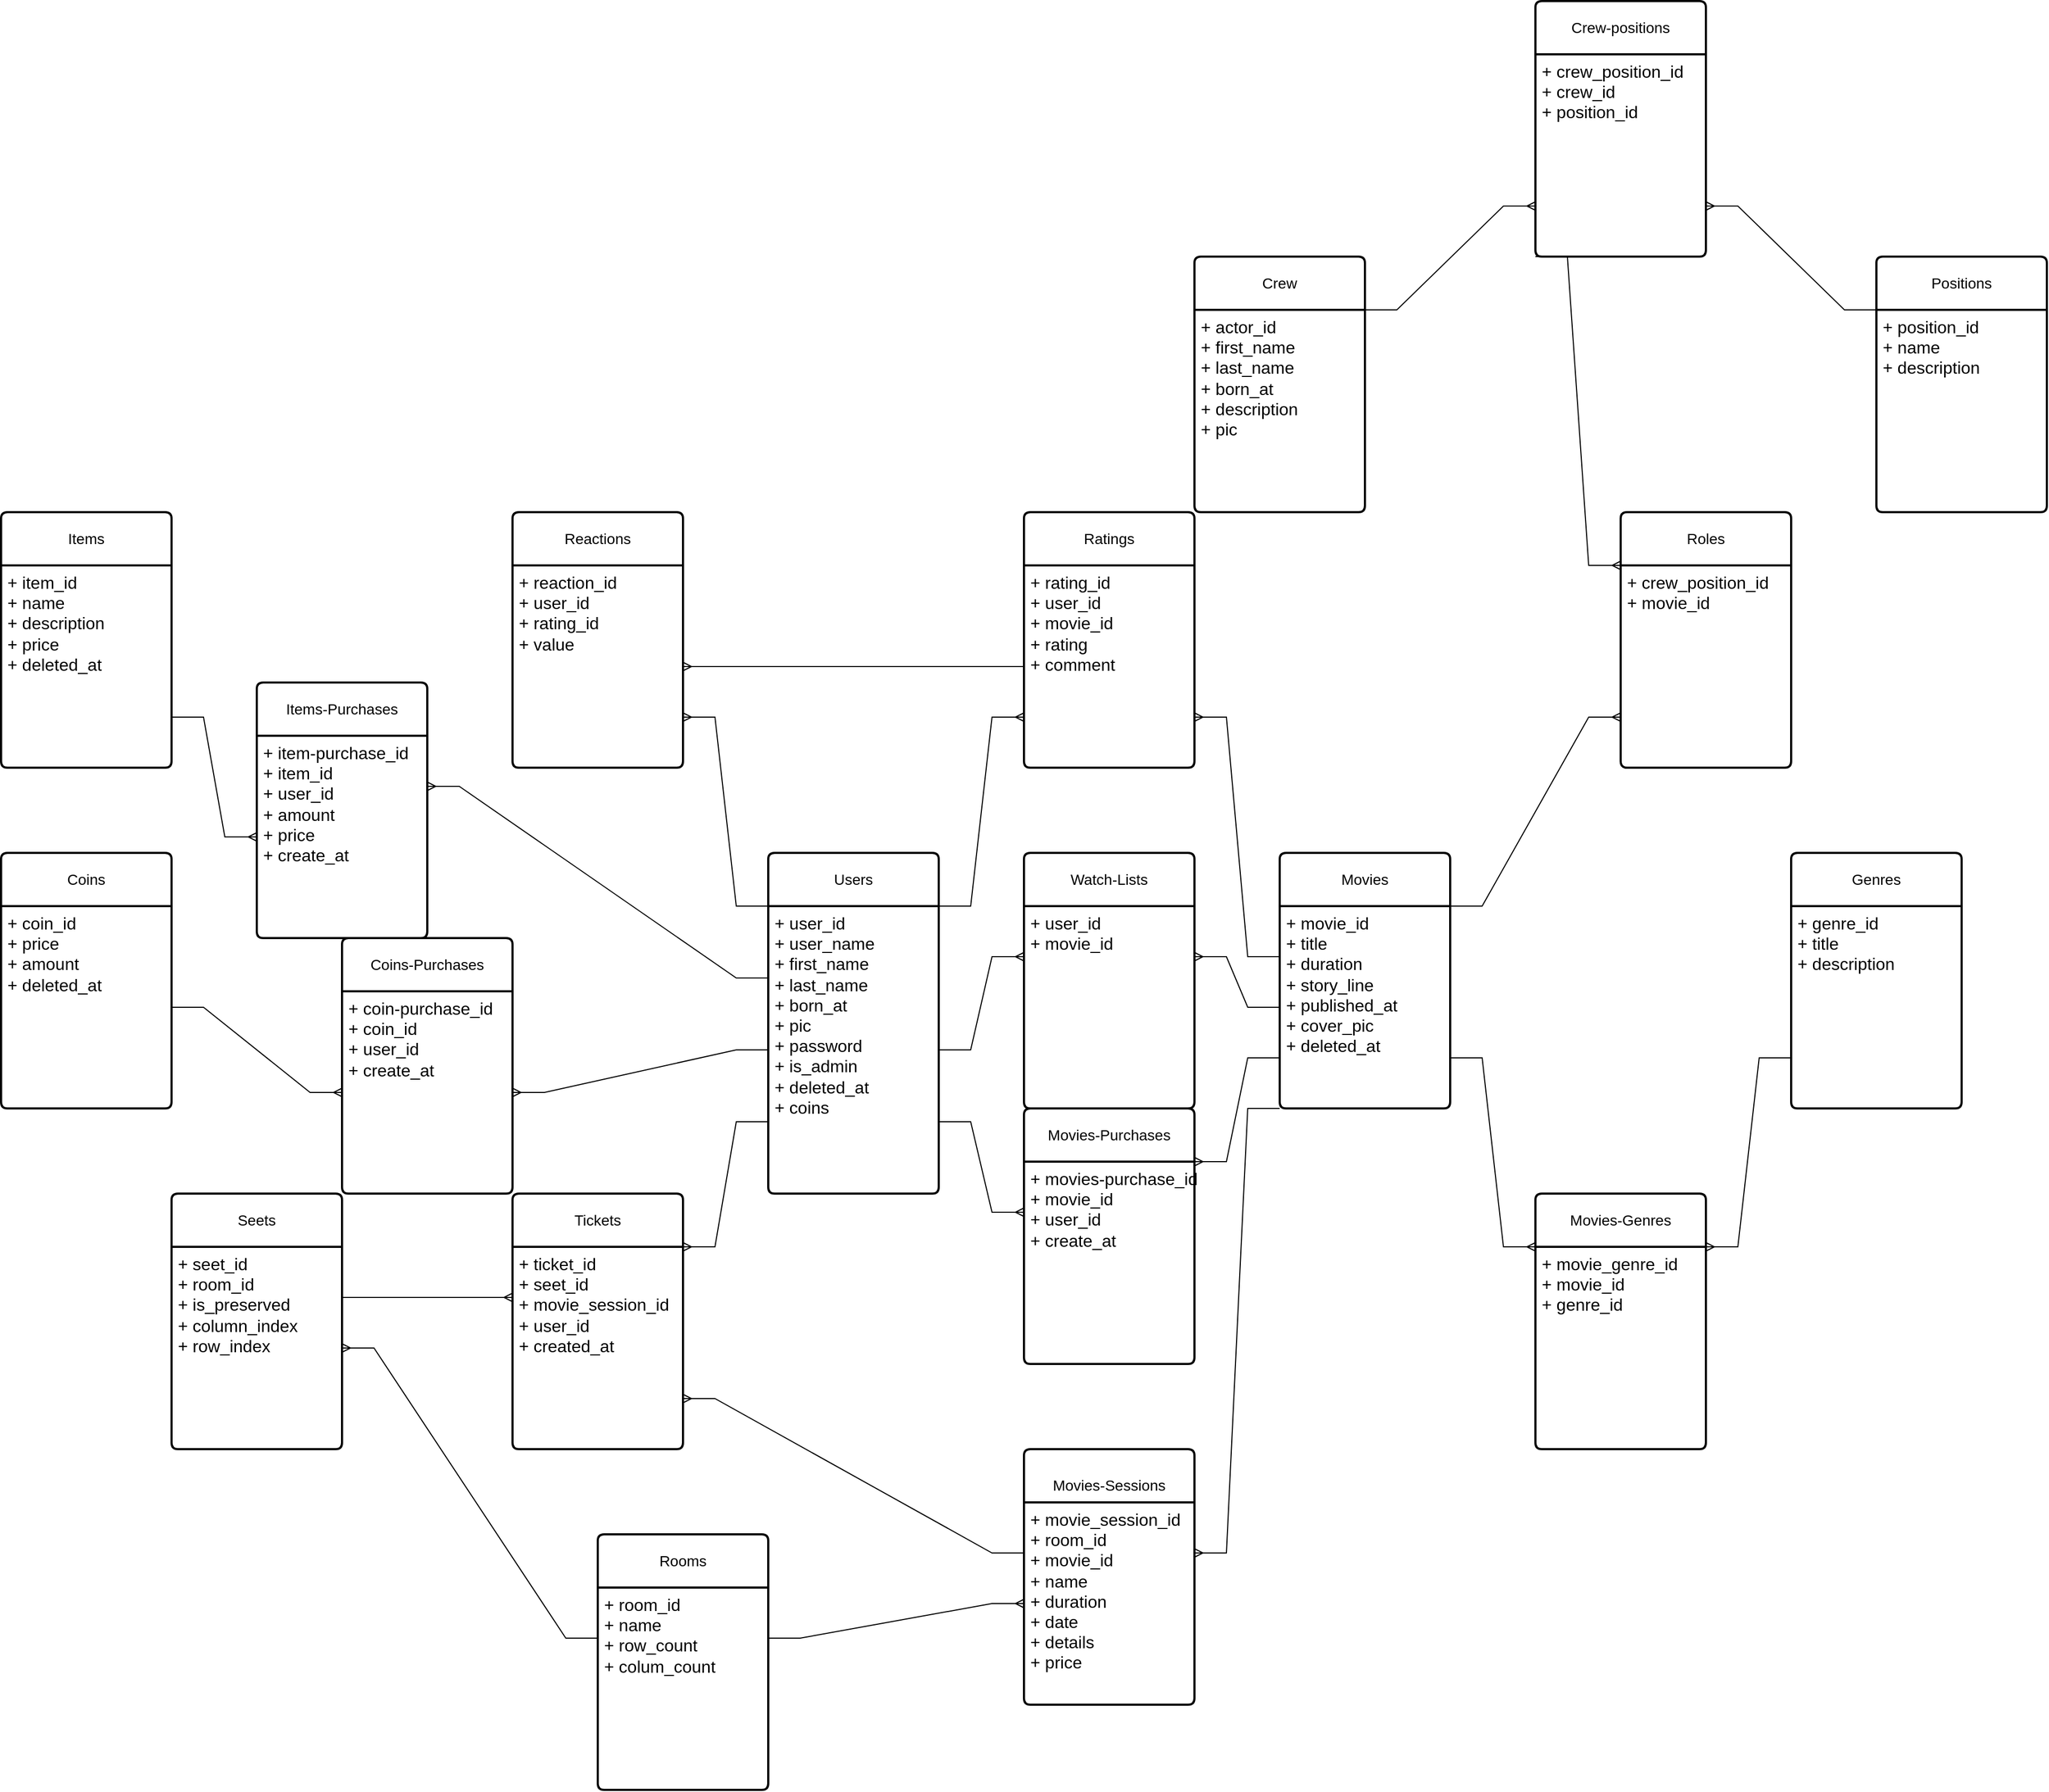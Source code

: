 <mxfile>
    <diagram name="Page-1" id="wlyf-28CiW5awipyigA7">
        <mxGraphModel dx="1566" dy="1570" grid="1" gridSize="20" guides="1" tooltips="1" connect="1" arrows="1" fold="1" page="1" pageScale="1" pageWidth="850" pageHeight="1100" math="0" shadow="0">
            <root>
                <mxCell id="0"/>
                <mxCell id="1" parent="0"/>
                <mxCell id="e03oDloT3PY8fntRWRLx-6" value="Users" style="swimlane;childLayout=stackLayout;horizontal=1;startSize=50;horizontalStack=0;rounded=1;fontSize=14;fontStyle=0;strokeWidth=2;resizeParent=0;resizeLast=1;shadow=0;dashed=0;align=center;arcSize=4;whiteSpace=wrap;html=1;" parent="1" vertex="1">
                    <mxGeometry x="-80" y="240" width="160" height="320" as="geometry"/>
                </mxCell>
                <mxCell id="e03oDloT3PY8fntRWRLx-7" value="&lt;font style=&quot;font-size: 16px;&quot;&gt;+ user_id&lt;br&gt;+ user_name&lt;br&gt;+ first_name&lt;br&gt;+ last_name&lt;br&gt;+ born_at&lt;br&gt;+ pic&lt;br&gt;+ password&lt;br&gt;+ is_admin&lt;br&gt;+ deleted_at&lt;br&gt;+ coins&lt;br&gt;&lt;/font&gt;" style="align=left;strokeColor=none;fillColor=none;spacingLeft=4;fontSize=12;verticalAlign=top;resizable=0;rotatable=0;part=1;html=1;" parent="e03oDloT3PY8fntRWRLx-6" vertex="1">
                    <mxGeometry y="50" width="160" height="270" as="geometry"/>
                </mxCell>
                <mxCell id="e03oDloT3PY8fntRWRLx-8" value="Movies" style="swimlane;childLayout=stackLayout;horizontal=1;startSize=50;horizontalStack=0;rounded=1;fontSize=14;fontStyle=0;strokeWidth=2;resizeParent=0;resizeLast=1;shadow=0;dashed=0;align=center;arcSize=4;whiteSpace=wrap;html=1;" parent="1" vertex="1">
                    <mxGeometry x="400" y="240" width="160" height="240" as="geometry"/>
                </mxCell>
                <mxCell id="e03oDloT3PY8fntRWRLx-9" value="&lt;font style=&quot;font-size: 16px;&quot;&gt;+ movie_id&lt;br&gt;+ title&lt;br&gt;+ duration&lt;br&gt;+ story_line&lt;br&gt;+ published_at&lt;br&gt;+ cover_pic&lt;br&gt;+ deleted_at&lt;br&gt;&lt;/font&gt;" style="align=left;strokeColor=none;fillColor=none;spacingLeft=4;fontSize=12;verticalAlign=top;resizable=0;rotatable=0;part=1;html=1;" parent="e03oDloT3PY8fntRWRLx-8" vertex="1">
                    <mxGeometry y="50" width="160" height="190" as="geometry"/>
                </mxCell>
                <mxCell id="e03oDloT3PY8fntRWRLx-10" value="Genres" style="swimlane;childLayout=stackLayout;horizontal=1;startSize=50;horizontalStack=0;rounded=1;fontSize=14;fontStyle=0;strokeWidth=2;resizeParent=0;resizeLast=1;shadow=0;dashed=0;align=center;arcSize=4;whiteSpace=wrap;html=1;" parent="1" vertex="1">
                    <mxGeometry x="880" y="240" width="160" height="240" as="geometry"/>
                </mxCell>
                <mxCell id="e03oDloT3PY8fntRWRLx-11" value="&lt;font style=&quot;font-size: 16px;&quot;&gt;+ genre_id&lt;br&gt;+ title&lt;br&gt;+ description&lt;br&gt;&lt;/font&gt;" style="align=left;strokeColor=none;fillColor=none;spacingLeft=4;fontSize=12;verticalAlign=top;resizable=0;rotatable=0;part=1;html=1;" parent="e03oDloT3PY8fntRWRLx-10" vertex="1">
                    <mxGeometry y="50" width="160" height="190" as="geometry"/>
                </mxCell>
                <mxCell id="e03oDloT3PY8fntRWRLx-12" value="Movies-Genres" style="swimlane;childLayout=stackLayout;horizontal=1;startSize=50;horizontalStack=0;rounded=1;fontSize=14;fontStyle=0;strokeWidth=2;resizeParent=0;resizeLast=1;shadow=0;dashed=0;align=center;arcSize=4;whiteSpace=wrap;html=1;" parent="1" vertex="1">
                    <mxGeometry x="640" y="560" width="160" height="240" as="geometry"/>
                </mxCell>
                <mxCell id="e03oDloT3PY8fntRWRLx-13" value="&lt;font style=&quot;font-size: 16px;&quot;&gt;+ movie_genre_id&lt;br&gt;+ movie_id&lt;br&gt;+ genre_id&lt;br&gt;&lt;/font&gt;" style="align=left;strokeColor=none;fillColor=none;spacingLeft=4;fontSize=12;verticalAlign=top;resizable=0;rotatable=0;part=1;html=1;" parent="e03oDloT3PY8fntRWRLx-12" vertex="1">
                    <mxGeometry y="50" width="160" height="190" as="geometry"/>
                </mxCell>
                <mxCell id="e03oDloT3PY8fntRWRLx-14" value="" style="edgeStyle=entityRelationEdgeStyle;fontSize=12;html=1;endArrow=ERmany;rounded=0;exitX=0;exitY=0.75;exitDx=0;exitDy=0;entryX=1;entryY=0;entryDx=0;entryDy=0;" parent="1" source="e03oDloT3PY8fntRWRLx-11" target="e03oDloT3PY8fntRWRLx-13" edge="1">
                    <mxGeometry width="100" height="100" relative="1" as="geometry">
                        <mxPoint x="580" y="820" as="sourcePoint"/>
                        <mxPoint x="680" y="720" as="targetPoint"/>
                    </mxGeometry>
                </mxCell>
                <mxCell id="e03oDloT3PY8fntRWRLx-15" value="" style="edgeStyle=entityRelationEdgeStyle;fontSize=12;html=1;endArrow=ERmany;rounded=0;exitX=1;exitY=0.75;exitDx=0;exitDy=0;entryX=0;entryY=0;entryDx=0;entryDy=0;" parent="1" source="e03oDloT3PY8fntRWRLx-9" target="e03oDloT3PY8fntRWRLx-13" edge="1">
                    <mxGeometry width="100" height="100" relative="1" as="geometry">
                        <mxPoint x="520" y="620" as="sourcePoint"/>
                        <mxPoint x="680" y="460" as="targetPoint"/>
                    </mxGeometry>
                </mxCell>
                <mxCell id="e03oDloT3PY8fntRWRLx-16" value="Crew" style="swimlane;childLayout=stackLayout;horizontal=1;startSize=50;horizontalStack=0;rounded=1;fontSize=14;fontStyle=0;strokeWidth=2;resizeParent=0;resizeLast=1;shadow=0;dashed=0;align=center;arcSize=4;whiteSpace=wrap;html=1;" parent="1" vertex="1">
                    <mxGeometry x="320" y="-320" width="160" height="240" as="geometry"/>
                </mxCell>
                <mxCell id="e03oDloT3PY8fntRWRLx-17" value="&lt;font style=&quot;font-size: 16px;&quot;&gt;+ actor_id&lt;br&gt;+ first_name&lt;br&gt;+ last_name&lt;br&gt;+ born_at&lt;br&gt;+ description&lt;br&gt;+ pic&lt;br&gt;&lt;/font&gt;" style="align=left;strokeColor=none;fillColor=none;spacingLeft=4;fontSize=12;verticalAlign=top;resizable=0;rotatable=0;part=1;html=1;" parent="e03oDloT3PY8fntRWRLx-16" vertex="1">
                    <mxGeometry y="50" width="160" height="190" as="geometry"/>
                </mxCell>
                <mxCell id="e03oDloT3PY8fntRWRLx-18" value="Positions" style="swimlane;childLayout=stackLayout;horizontal=1;startSize=50;horizontalStack=0;rounded=1;fontSize=14;fontStyle=0;strokeWidth=2;resizeParent=0;resizeLast=1;shadow=0;dashed=0;align=center;arcSize=4;whiteSpace=wrap;html=1;" parent="1" vertex="1">
                    <mxGeometry x="960" y="-320" width="160" height="240" as="geometry"/>
                </mxCell>
                <mxCell id="e03oDloT3PY8fntRWRLx-19" value="&lt;font style=&quot;font-size: 16px;&quot;&gt;+ position_id&lt;br&gt;+ name&lt;br&gt;+ description&lt;br&gt;&lt;/font&gt;" style="align=left;strokeColor=none;fillColor=none;spacingLeft=4;fontSize=12;verticalAlign=top;resizable=0;rotatable=0;part=1;html=1;" parent="e03oDloT3PY8fntRWRLx-18" vertex="1">
                    <mxGeometry y="50" width="160" height="190" as="geometry"/>
                </mxCell>
                <mxCell id="e03oDloT3PY8fntRWRLx-20" value="Crew-positions" style="swimlane;childLayout=stackLayout;horizontal=1;startSize=50;horizontalStack=0;rounded=1;fontSize=14;fontStyle=0;strokeWidth=2;resizeParent=0;resizeLast=1;shadow=0;dashed=0;align=center;arcSize=4;whiteSpace=wrap;html=1;" parent="1" vertex="1">
                    <mxGeometry x="640" y="-560" width="160" height="240" as="geometry"/>
                </mxCell>
                <mxCell id="e03oDloT3PY8fntRWRLx-21" value="&lt;font style=&quot;font-size: 16px;&quot;&gt;+ crew_position_id&lt;br&gt;+ crew_id&lt;br&gt;+ position_id&lt;br&gt;&lt;br&gt;&lt;/font&gt;" style="align=left;strokeColor=none;fillColor=none;spacingLeft=4;fontSize=12;verticalAlign=top;resizable=0;rotatable=0;part=1;html=1;" parent="e03oDloT3PY8fntRWRLx-20" vertex="1">
                    <mxGeometry y="50" width="160" height="190" as="geometry"/>
                </mxCell>
                <mxCell id="e03oDloT3PY8fntRWRLx-22" value="" style="edgeStyle=entityRelationEdgeStyle;fontSize=12;html=1;endArrow=ERmany;rounded=0;exitX=1;exitY=0;exitDx=0;exitDy=0;entryX=0;entryY=0.75;entryDx=0;entryDy=0;" parent="1" source="e03oDloT3PY8fntRWRLx-17" target="e03oDloT3PY8fntRWRLx-21" edge="1">
                    <mxGeometry width="100" height="100" relative="1" as="geometry">
                        <mxPoint x="460" y="-340" as="sourcePoint"/>
                        <mxPoint x="520" y="-280" as="targetPoint"/>
                    </mxGeometry>
                </mxCell>
                <mxCell id="e03oDloT3PY8fntRWRLx-24" value="" style="edgeStyle=entityRelationEdgeStyle;fontSize=12;html=1;endArrow=ERmany;rounded=0;exitX=0;exitY=0;exitDx=0;exitDy=0;entryX=1;entryY=0.75;entryDx=0;entryDy=0;" parent="1" source="e03oDloT3PY8fntRWRLx-19" target="e03oDloT3PY8fntRWRLx-21" edge="1">
                    <mxGeometry width="100" height="100" relative="1" as="geometry">
                        <mxPoint x="770" y="-90" as="sourcePoint"/>
                        <mxPoint x="850" y="-347" as="targetPoint"/>
                    </mxGeometry>
                </mxCell>
                <mxCell id="e03oDloT3PY8fntRWRLx-25" value="Roles" style="swimlane;childLayout=stackLayout;horizontal=1;startSize=50;horizontalStack=0;rounded=1;fontSize=14;fontStyle=0;strokeWidth=2;resizeParent=0;resizeLast=1;shadow=0;dashed=0;align=center;arcSize=4;whiteSpace=wrap;html=1;" parent="1" vertex="1">
                    <mxGeometry x="720" y="-80" width="160" height="240" as="geometry"/>
                </mxCell>
                <mxCell id="e03oDloT3PY8fntRWRLx-26" value="&lt;font style=&quot;font-size: 16px;&quot;&gt;+ crew_position_id&lt;br&gt;+ movie_id&lt;br&gt;&lt;br&gt;&lt;/font&gt;" style="align=left;strokeColor=none;fillColor=none;spacingLeft=4;fontSize=12;verticalAlign=top;resizable=0;rotatable=0;part=1;html=1;" parent="e03oDloT3PY8fntRWRLx-25" vertex="1">
                    <mxGeometry y="50" width="160" height="190" as="geometry"/>
                </mxCell>
                <mxCell id="e03oDloT3PY8fntRWRLx-27" value="" style="edgeStyle=entityRelationEdgeStyle;fontSize=12;html=1;endArrow=ERmany;rounded=0;exitX=1;exitY=0;exitDx=0;exitDy=0;entryX=0;entryY=0.75;entryDx=0;entryDy=0;" parent="1" source="e03oDloT3PY8fntRWRLx-9" target="e03oDloT3PY8fntRWRLx-26" edge="1">
                    <mxGeometry width="100" height="100" relative="1" as="geometry">
                        <mxPoint x="520" y="737" as="sourcePoint"/>
                        <mxPoint x="620" y="100" as="targetPoint"/>
                        <Array as="points">
                            <mxPoint x="570" y="327"/>
                        </Array>
                    </mxGeometry>
                </mxCell>
                <mxCell id="e03oDloT3PY8fntRWRLx-29" value="" style="edgeStyle=entityRelationEdgeStyle;fontSize=12;html=1;endArrow=ERmany;rounded=0;exitX=0;exitY=1;exitDx=0;exitDy=0;entryX=0;entryY=0;entryDx=0;entryDy=0;" parent="1" source="e03oDloT3PY8fntRWRLx-21" target="e03oDloT3PY8fntRWRLx-26" edge="1">
                    <mxGeometry width="100" height="100" relative="1" as="geometry">
                        <mxPoint x="680" y="-103" as="sourcePoint"/>
                        <mxPoint x="700" y="-40" as="targetPoint"/>
                        <Array as="points">
                            <mxPoint x="690" y="-66"/>
                        </Array>
                    </mxGeometry>
                </mxCell>
                <mxCell id="e03oDloT3PY8fntRWRLx-30" value="Ratings" style="swimlane;childLayout=stackLayout;horizontal=1;startSize=50;horizontalStack=0;rounded=1;fontSize=14;fontStyle=0;strokeWidth=2;resizeParent=0;resizeLast=1;shadow=0;dashed=0;align=center;arcSize=4;whiteSpace=wrap;html=1;" parent="1" vertex="1">
                    <mxGeometry x="160" y="-80" width="160" height="240" as="geometry"/>
                </mxCell>
                <mxCell id="e03oDloT3PY8fntRWRLx-31" value="&lt;font style=&quot;font-size: 16px;&quot;&gt;+ rating_id&lt;br&gt;+ user_id&lt;br&gt;+ movie_id&lt;br&gt;+ rating&lt;br&gt;+ comment&lt;br&gt;&lt;/font&gt;" style="align=left;strokeColor=none;fillColor=none;spacingLeft=4;fontSize=12;verticalAlign=top;resizable=0;rotatable=0;part=1;html=1;" parent="e03oDloT3PY8fntRWRLx-30" vertex="1">
                    <mxGeometry y="50" width="160" height="190" as="geometry"/>
                </mxCell>
                <mxCell id="e03oDloT3PY8fntRWRLx-32" value="Reactions" style="swimlane;childLayout=stackLayout;horizontal=1;startSize=50;horizontalStack=0;rounded=1;fontSize=14;fontStyle=0;strokeWidth=2;resizeParent=0;resizeLast=1;shadow=0;dashed=0;align=center;arcSize=4;whiteSpace=wrap;html=1;" parent="1" vertex="1">
                    <mxGeometry x="-320" y="-80" width="160" height="240" as="geometry"/>
                </mxCell>
                <mxCell id="e03oDloT3PY8fntRWRLx-33" value="&lt;font style=&quot;font-size: 16px;&quot;&gt;+ reaction_id&lt;br&gt;+ user_id&lt;br&gt;+ rating_id&lt;br&gt;+ value&lt;br&gt;&lt;/font&gt;" style="align=left;strokeColor=none;fillColor=none;spacingLeft=4;fontSize=12;verticalAlign=top;resizable=0;rotatable=0;part=1;html=1;" parent="e03oDloT3PY8fntRWRLx-32" vertex="1">
                    <mxGeometry y="50" width="160" height="190" as="geometry"/>
                </mxCell>
                <mxCell id="e03oDloT3PY8fntRWRLx-34" value="" style="edgeStyle=entityRelationEdgeStyle;fontSize=12;html=1;endArrow=ERmany;rounded=0;exitX=1;exitY=0;exitDx=0;exitDy=0;entryX=0;entryY=0.75;entryDx=0;entryDy=0;" parent="1" source="e03oDloT3PY8fntRWRLx-7" target="e03oDloT3PY8fntRWRLx-31" edge="1">
                    <mxGeometry width="100" height="100" relative="1" as="geometry">
                        <mxPoint x="140" y="357" as="sourcePoint"/>
                        <mxPoint x="300" y="180" as="targetPoint"/>
                        <Array as="points">
                            <mxPoint x="150" y="394"/>
                        </Array>
                    </mxGeometry>
                </mxCell>
                <mxCell id="e03oDloT3PY8fntRWRLx-35" value="" style="edgeStyle=entityRelationEdgeStyle;fontSize=12;html=1;endArrow=ERmany;rounded=0;exitX=0;exitY=0.25;exitDx=0;exitDy=0;entryX=1;entryY=0.75;entryDx=0;entryDy=0;" parent="1" source="e03oDloT3PY8fntRWRLx-9" target="e03oDloT3PY8fntRWRLx-31" edge="1">
                    <mxGeometry width="100" height="100" relative="1" as="geometry">
                        <mxPoint x="320" y="358" as="sourcePoint"/>
                        <mxPoint x="400" y="133" as="targetPoint"/>
                        <Array as="points">
                            <mxPoint x="390" y="414"/>
                        </Array>
                    </mxGeometry>
                </mxCell>
                <mxCell id="e03oDloT3PY8fntRWRLx-36" value="" style="edgeStyle=entityRelationEdgeStyle;fontSize=12;html=1;endArrow=ERmany;rounded=0;exitX=0;exitY=0;exitDx=0;exitDy=0;entryX=1;entryY=0.75;entryDx=0;entryDy=0;" parent="1" source="e03oDloT3PY8fntRWRLx-7" target="e03oDloT3PY8fntRWRLx-33" edge="1">
                    <mxGeometry width="100" height="100" relative="1" as="geometry">
                        <mxPoint x="-140" y="285" as="sourcePoint"/>
                        <mxPoint x="-60" y="60" as="targetPoint"/>
                        <Array as="points">
                            <mxPoint x="-70" y="341"/>
                        </Array>
                    </mxGeometry>
                </mxCell>
                <mxCell id="e03oDloT3PY8fntRWRLx-37" value="" style="edgeStyle=entityRelationEdgeStyle;fontSize=12;html=1;endArrow=ERmany;rounded=0;exitX=0;exitY=0.5;exitDx=0;exitDy=0;entryX=1;entryY=0.5;entryDx=0;entryDy=0;" parent="1" source="e03oDloT3PY8fntRWRLx-31" target="e03oDloT3PY8fntRWRLx-33" edge="1">
                    <mxGeometry width="100" height="100" relative="1" as="geometry">
                        <mxPoint x="50" y="191" as="sourcePoint"/>
                        <mxPoint x="-29" y="-40" as="targetPoint"/>
                        <Array as="points">
                            <mxPoint x="61" y="188"/>
                        </Array>
                    </mxGeometry>
                </mxCell>
                <mxCell id="e03oDloT3PY8fntRWRLx-38" value="Watch-Lists" style="swimlane;childLayout=stackLayout;horizontal=1;startSize=50;horizontalStack=0;rounded=1;fontSize=14;fontStyle=0;strokeWidth=2;resizeParent=0;resizeLast=1;shadow=0;dashed=0;align=center;arcSize=4;whiteSpace=wrap;html=1;" parent="1" vertex="1">
                    <mxGeometry x="160" y="240" width="160" height="240" as="geometry"/>
                </mxCell>
                <mxCell id="e03oDloT3PY8fntRWRLx-39" value="&lt;font style=&quot;font-size: 16px;&quot;&gt;+ user_id&lt;br&gt;+ movie_id&lt;br&gt;&lt;br&gt;&lt;/font&gt;" style="align=left;strokeColor=none;fillColor=none;spacingLeft=4;fontSize=12;verticalAlign=top;resizable=0;rotatable=0;part=1;html=1;" parent="e03oDloT3PY8fntRWRLx-38" vertex="1">
                    <mxGeometry y="50" width="160" height="190" as="geometry"/>
                </mxCell>
                <mxCell id="e03oDloT3PY8fntRWRLx-40" value="" style="edgeStyle=entityRelationEdgeStyle;fontSize=12;html=1;endArrow=ERmany;rounded=0;exitX=0;exitY=0.5;exitDx=0;exitDy=0;entryX=1;entryY=0.25;entryDx=0;entryDy=0;" parent="1" source="e03oDloT3PY8fntRWRLx-9" target="e03oDloT3PY8fntRWRLx-39" edge="1">
                    <mxGeometry width="100" height="100" relative="1" as="geometry">
                        <mxPoint x="240" y="425" as="sourcePoint"/>
                        <mxPoint x="320" y="200" as="targetPoint"/>
                        <Array as="points">
                            <mxPoint x="310" y="481"/>
                        </Array>
                    </mxGeometry>
                </mxCell>
                <mxCell id="e03oDloT3PY8fntRWRLx-41" value="" style="edgeStyle=entityRelationEdgeStyle;fontSize=12;html=1;endArrow=ERmany;rounded=0;exitX=1;exitY=0.5;exitDx=0;exitDy=0;entryX=0;entryY=0.25;entryDx=0;entryDy=0;" parent="1" source="e03oDloT3PY8fntRWRLx-7" target="e03oDloT3PY8fntRWRLx-39" edge="1">
                    <mxGeometry width="100" height="100" relative="1" as="geometry">
                        <mxPoint x="120" y="378" as="sourcePoint"/>
                        <mxPoint x="200" y="153" as="targetPoint"/>
                        <Array as="points">
                            <mxPoint x="190" y="434"/>
                            <mxPoint x="160" y="320"/>
                        </Array>
                    </mxGeometry>
                </mxCell>
                <mxCell id="e03oDloT3PY8fntRWRLx-42" value="Rooms" style="swimlane;childLayout=stackLayout;horizontal=1;startSize=50;horizontalStack=0;rounded=1;fontSize=14;fontStyle=0;strokeWidth=2;resizeParent=0;resizeLast=1;shadow=0;dashed=0;align=center;arcSize=4;whiteSpace=wrap;html=1;" parent="1" vertex="1">
                    <mxGeometry x="-240" y="880" width="160" height="240" as="geometry"/>
                </mxCell>
                <mxCell id="e03oDloT3PY8fntRWRLx-43" value="&lt;font style=&quot;font-size: 16px;&quot;&gt;+ room_id&lt;br&gt;+ name&lt;br&gt;+ row_count&lt;br&gt;+ colum_count&amp;nbsp;&lt;br&gt;&lt;br&gt;&lt;/font&gt;" style="align=left;strokeColor=none;fillColor=none;spacingLeft=4;fontSize=12;verticalAlign=top;resizable=0;rotatable=0;part=1;html=1;" parent="e03oDloT3PY8fntRWRLx-42" vertex="1">
                    <mxGeometry y="50" width="160" height="190" as="geometry"/>
                </mxCell>
                <mxCell id="e03oDloT3PY8fntRWRLx-44" value="Seets" style="swimlane;childLayout=stackLayout;horizontal=1;startSize=50;horizontalStack=0;rounded=1;fontSize=14;fontStyle=0;strokeWidth=2;resizeParent=0;resizeLast=1;shadow=0;dashed=0;align=center;arcSize=4;whiteSpace=wrap;html=1;" parent="1" vertex="1">
                    <mxGeometry x="-640" y="560" width="160" height="240" as="geometry"/>
                </mxCell>
                <mxCell id="e03oDloT3PY8fntRWRLx-45" value="&lt;font style=&quot;font-size: 16px;&quot;&gt;+ seet_id&lt;br&gt;+ room_id&lt;br&gt;+ is_preserved&lt;br&gt;+ column_index&lt;br&gt;+ row_index&lt;br&gt;&lt;br&gt;&lt;/font&gt;" style="align=left;strokeColor=none;fillColor=none;spacingLeft=4;fontSize=12;verticalAlign=top;resizable=0;rotatable=0;part=1;html=1;" parent="e03oDloT3PY8fntRWRLx-44" vertex="1">
                    <mxGeometry y="50" width="160" height="190" as="geometry"/>
                </mxCell>
                <mxCell id="e03oDloT3PY8fntRWRLx-46" value="" style="edgeStyle=entityRelationEdgeStyle;fontSize=12;html=1;endArrow=ERmany;rounded=0;entryX=1;entryY=0.5;entryDx=0;entryDy=0;exitX=0;exitY=0.25;exitDx=0;exitDy=0;" parent="1" source="e03oDloT3PY8fntRWRLx-43" target="e03oDloT3PY8fntRWRLx-45" edge="1">
                    <mxGeometry width="100" height="100" relative="1" as="geometry">
                        <mxPoint x="-440" y="480" as="sourcePoint"/>
                        <mxPoint x="180" y="678" as="targetPoint"/>
                        <Array as="points">
                            <mxPoint x="210" y="454"/>
                            <mxPoint x="180" y="340"/>
                        </Array>
                    </mxGeometry>
                </mxCell>
                <mxCell id="e03oDloT3PY8fntRWRLx-47" value="&lt;br&gt;Movies-Sessions" style="swimlane;childLayout=stackLayout;horizontal=1;startSize=50;horizontalStack=0;rounded=1;fontSize=14;fontStyle=0;strokeWidth=2;resizeParent=0;resizeLast=1;shadow=0;dashed=0;align=center;arcSize=4;whiteSpace=wrap;html=1;" parent="1" vertex="1">
                    <mxGeometry x="160" y="800" width="160" height="240" as="geometry"/>
                </mxCell>
                <mxCell id="e03oDloT3PY8fntRWRLx-48" value="&lt;font style=&quot;font-size: 16px;&quot;&gt;+ movie_session_id&lt;br&gt;+ room_id&lt;br&gt;+ movie_id&lt;br&gt;+ name&amp;nbsp;&lt;br&gt;+ duration&amp;nbsp;&lt;br&gt;+ date&lt;br&gt;+ details&lt;br&gt;+ price&lt;br&gt;&lt;/font&gt;" style="align=left;strokeColor=none;fillColor=none;spacingLeft=4;fontSize=12;verticalAlign=top;resizable=0;rotatable=0;part=1;html=1;" parent="e03oDloT3PY8fntRWRLx-47" vertex="1">
                    <mxGeometry y="50" width="160" height="190" as="geometry"/>
                </mxCell>
                <mxCell id="e03oDloT3PY8fntRWRLx-49" value="" style="edgeStyle=entityRelationEdgeStyle;fontSize=12;html=1;endArrow=ERmany;rounded=0;exitX=1;exitY=0.25;exitDx=0;exitDy=0;entryX=0;entryY=0.5;entryDx=0;entryDy=0;" parent="1" source="e03oDloT3PY8fntRWRLx-43" target="e03oDloT3PY8fntRWRLx-48" edge="1">
                    <mxGeometry width="100" height="100" relative="1" as="geometry">
                        <mxPoint x="-40" y="700" as="sourcePoint"/>
                        <mxPoint x="40" y="973" as="targetPoint"/>
                        <Array as="points">
                            <mxPoint x="70" y="749"/>
                            <mxPoint x="40" y="635"/>
                        </Array>
                    </mxGeometry>
                </mxCell>
                <mxCell id="e03oDloT3PY8fntRWRLx-50" value="" style="edgeStyle=entityRelationEdgeStyle;fontSize=12;html=1;endArrow=ERmany;rounded=0;exitX=0;exitY=1;exitDx=0;exitDy=0;entryX=1;entryY=0.25;entryDx=0;entryDy=0;" parent="1" source="e03oDloT3PY8fntRWRLx-9" target="e03oDloT3PY8fntRWRLx-48" edge="1">
                    <mxGeometry width="100" height="100" relative="1" as="geometry">
                        <mxPoint x="410" y="432.5" as="sourcePoint"/>
                        <mxPoint x="190" y="1078" as="targetPoint"/>
                        <Array as="points">
                            <mxPoint x="100" y="769"/>
                            <mxPoint x="90" y="900"/>
                            <mxPoint x="70" y="655"/>
                        </Array>
                    </mxGeometry>
                </mxCell>
                <mxCell id="e03oDloT3PY8fntRWRLx-51" value="Tickets" style="swimlane;childLayout=stackLayout;horizontal=1;startSize=50;horizontalStack=0;rounded=1;fontSize=14;fontStyle=0;strokeWidth=2;resizeParent=0;resizeLast=1;shadow=0;dashed=0;align=center;arcSize=4;whiteSpace=wrap;html=1;" parent="1" vertex="1">
                    <mxGeometry x="-320" y="560" width="160" height="240" as="geometry"/>
                </mxCell>
                <mxCell id="e03oDloT3PY8fntRWRLx-52" value="&lt;font style=&quot;font-size: 16px;&quot;&gt;+ ticket_id&lt;br&gt;+ seet_id&lt;br&gt;+ movie_session_id&lt;br&gt;+ user_id&lt;br&gt;+ created_at&lt;br&gt;&lt;/font&gt;" style="align=left;strokeColor=none;fillColor=none;spacingLeft=4;fontSize=12;verticalAlign=top;resizable=0;rotatable=0;part=1;html=1;" parent="e03oDloT3PY8fntRWRLx-51" vertex="1">
                    <mxGeometry y="50" width="160" height="190" as="geometry"/>
                </mxCell>
                <mxCell id="e03oDloT3PY8fntRWRLx-57" value="" style="edgeStyle=entityRelationEdgeStyle;fontSize=12;html=1;endArrow=ERmany;rounded=0;entryX=0;entryY=0.25;entryDx=0;entryDy=0;exitX=1;exitY=0.25;exitDx=0;exitDy=0;" parent="1" source="e03oDloT3PY8fntRWRLx-45" target="e03oDloT3PY8fntRWRLx-52" edge="1">
                    <mxGeometry width="100" height="100" relative="1" as="geometry">
                        <mxPoint x="-235" y="1100" as="sourcePoint"/>
                        <mxPoint x="-395" y="827" as="targetPoint"/>
                        <Array as="points">
                            <mxPoint x="135" y="576"/>
                            <mxPoint x="105" y="462"/>
                        </Array>
                    </mxGeometry>
                </mxCell>
                <mxCell id="e03oDloT3PY8fntRWRLx-58" value="" style="edgeStyle=entityRelationEdgeStyle;fontSize=12;html=1;endArrow=ERmany;rounded=0;entryX=1;entryY=0;entryDx=0;entryDy=0;exitX=0;exitY=0.75;exitDx=0;exitDy=0;" parent="1" source="e03oDloT3PY8fntRWRLx-7" target="e03oDloT3PY8fntRWRLx-52" edge="1">
                    <mxGeometry width="100" height="100" relative="1" as="geometry">
                        <mxPoint x="-300" y="678" as="sourcePoint"/>
                        <mxPoint x="-140" y="678" as="targetPoint"/>
                        <Array as="points">
                            <mxPoint x="155" y="596"/>
                            <mxPoint x="-260" y="520"/>
                            <mxPoint x="125" y="482"/>
                        </Array>
                    </mxGeometry>
                </mxCell>
                <mxCell id="e03oDloT3PY8fntRWRLx-59" value="" style="edgeStyle=entityRelationEdgeStyle;fontSize=12;html=1;endArrow=ERmany;rounded=0;exitX=0;exitY=0.25;exitDx=0;exitDy=0;entryX=1;entryY=0.75;entryDx=0;entryDy=0;" parent="1" source="e03oDloT3PY8fntRWRLx-48" target="e03oDloT3PY8fntRWRLx-52" edge="1">
                    <mxGeometry width="100" height="100" relative="1" as="geometry">
                        <mxPoint x="-100" y="800" as="sourcePoint"/>
                        <mxPoint x="140" y="767" as="targetPoint"/>
                        <Array as="points">
                            <mxPoint x="50" y="571"/>
                            <mxPoint x="20" y="457"/>
                        </Array>
                    </mxGeometry>
                </mxCell>
                <mxCell id="e03oDloT3PY8fntRWRLx-60" value="Coins" style="swimlane;childLayout=stackLayout;horizontal=1;startSize=50;horizontalStack=0;rounded=1;fontSize=14;fontStyle=0;strokeWidth=2;resizeParent=0;resizeLast=1;shadow=0;dashed=0;align=center;arcSize=4;whiteSpace=wrap;html=1;" parent="1" vertex="1">
                    <mxGeometry x="-800" y="240" width="160" height="240" as="geometry"/>
                </mxCell>
                <mxCell id="e03oDloT3PY8fntRWRLx-61" value="&lt;font style=&quot;font-size: 16px;&quot;&gt;+ coin_id&amp;nbsp;&lt;br&gt;+ price&lt;br&gt;+ amount&lt;br&gt;+ deleted_at&lt;br&gt;&lt;/font&gt;" style="align=left;strokeColor=none;fillColor=none;spacingLeft=4;fontSize=12;verticalAlign=top;resizable=0;rotatable=0;part=1;html=1;" parent="e03oDloT3PY8fntRWRLx-60" vertex="1">
                    <mxGeometry y="50" width="160" height="190" as="geometry"/>
                </mxCell>
                <mxCell id="e03oDloT3PY8fntRWRLx-62" value="Coins-Purchases" style="swimlane;childLayout=stackLayout;horizontal=1;startSize=50;horizontalStack=0;rounded=1;fontSize=14;fontStyle=0;strokeWidth=2;resizeParent=0;resizeLast=1;shadow=0;dashed=0;align=center;arcSize=4;whiteSpace=wrap;html=1;" parent="1" vertex="1">
                    <mxGeometry x="-480" y="320" width="160" height="240" as="geometry"/>
                </mxCell>
                <mxCell id="e03oDloT3PY8fntRWRLx-63" value="&lt;font style=&quot;font-size: 16px;&quot;&gt;+ coin-purchase_id&amp;nbsp;&lt;br&gt;+ coin_id&lt;br&gt;+ user_id&lt;br&gt;+ create_at&lt;br&gt;&lt;/font&gt;" style="align=left;strokeColor=none;fillColor=none;spacingLeft=4;fontSize=12;verticalAlign=top;resizable=0;rotatable=0;part=1;html=1;" parent="e03oDloT3PY8fntRWRLx-62" vertex="1">
                    <mxGeometry y="50" width="160" height="190" as="geometry"/>
                </mxCell>
                <mxCell id="e03oDloT3PY8fntRWRLx-64" value="" style="edgeStyle=entityRelationEdgeStyle;fontSize=12;html=1;endArrow=ERmany;rounded=0;exitX=0;exitY=0.5;exitDx=0;exitDy=0;entryX=1;entryY=0.5;entryDx=0;entryDy=0;" parent="1" source="e03oDloT3PY8fntRWRLx-7" target="e03oDloT3PY8fntRWRLx-63" edge="1">
                    <mxGeometry width="100" height="100" relative="1" as="geometry">
                        <mxPoint x="-131" y="400" as="sourcePoint"/>
                        <mxPoint x="-210" y="169" as="targetPoint"/>
                        <Array as="points">
                            <mxPoint x="-120" y="397"/>
                        </Array>
                    </mxGeometry>
                </mxCell>
                <mxCell id="e03oDloT3PY8fntRWRLx-67" value="" style="edgeStyle=entityRelationEdgeStyle;fontSize=12;html=1;endArrow=ERmany;rounded=0;exitX=1;exitY=0.5;exitDx=0;exitDy=0;entryX=0;entryY=0.5;entryDx=0;entryDy=0;" parent="1" source="e03oDloT3PY8fntRWRLx-61" target="e03oDloT3PY8fntRWRLx-63" edge="1">
                    <mxGeometry width="100" height="100" relative="1" as="geometry">
                        <mxPoint x="-430" y="311" as="sourcePoint"/>
                        <mxPoint x="-509" y="80" as="targetPoint"/>
                        <Array as="points">
                            <mxPoint x="-419" y="308"/>
                        </Array>
                    </mxGeometry>
                </mxCell>
                <mxCell id="e03oDloT3PY8fntRWRLx-68" value="Items-Purchases" style="swimlane;childLayout=stackLayout;horizontal=1;startSize=50;horizontalStack=0;rounded=1;fontSize=14;fontStyle=0;strokeWidth=2;resizeParent=0;resizeLast=1;shadow=0;dashed=0;align=center;arcSize=4;whiteSpace=wrap;html=1;" parent="1" vertex="1">
                    <mxGeometry x="-560" y="80" width="160" height="240" as="geometry"/>
                </mxCell>
                <mxCell id="e03oDloT3PY8fntRWRLx-69" value="&lt;font style=&quot;font-size: 16px;&quot;&gt;+ item-purchase_id&amp;nbsp;&lt;br&gt;+ item_id&lt;br&gt;+ user_id&lt;br&gt;+ amount&lt;br&gt;+ price&lt;br&gt;+ create_at&lt;br&gt;&lt;/font&gt;" style="align=left;strokeColor=none;fillColor=none;spacingLeft=4;fontSize=12;verticalAlign=top;resizable=0;rotatable=0;part=1;html=1;" parent="e03oDloT3PY8fntRWRLx-68" vertex="1">
                    <mxGeometry y="50" width="160" height="190" as="geometry"/>
                </mxCell>
                <mxCell id="e03oDloT3PY8fntRWRLx-70" value="Items" style="swimlane;childLayout=stackLayout;horizontal=1;startSize=50;horizontalStack=0;rounded=1;fontSize=14;fontStyle=0;strokeWidth=2;resizeParent=0;resizeLast=1;shadow=0;dashed=0;align=center;arcSize=4;whiteSpace=wrap;html=1;" parent="1" vertex="1">
                    <mxGeometry x="-800" y="-80" width="160" height="240" as="geometry"/>
                </mxCell>
                <mxCell id="e03oDloT3PY8fntRWRLx-71" value="&lt;font style=&quot;font-size: 16px;&quot;&gt;+ item_id&amp;nbsp;&lt;br&gt;+ name&lt;br&gt;+ description&lt;br&gt;+ price&lt;br&gt;+ deleted_at&lt;br&gt;&lt;/font&gt;" style="align=left;strokeColor=none;fillColor=none;spacingLeft=4;fontSize=12;verticalAlign=top;resizable=0;rotatable=0;part=1;html=1;" parent="e03oDloT3PY8fntRWRLx-70" vertex="1">
                    <mxGeometry y="50" width="160" height="190" as="geometry"/>
                </mxCell>
                <mxCell id="e03oDloT3PY8fntRWRLx-72" value="" style="edgeStyle=entityRelationEdgeStyle;fontSize=12;html=1;endArrow=ERmany;rounded=0;exitX=1;exitY=0.75;exitDx=0;exitDy=0;entryX=0;entryY=0.5;entryDx=0;entryDy=0;" parent="1" source="e03oDloT3PY8fntRWRLx-71" target="e03oDloT3PY8fntRWRLx-69" edge="1">
                    <mxGeometry width="100" height="100" relative="1" as="geometry">
                        <mxPoint x="-620" y="405" as="sourcePoint"/>
                        <mxPoint x="-460" y="485" as="targetPoint"/>
                        <Array as="points">
                            <mxPoint x="-399" y="328"/>
                        </Array>
                    </mxGeometry>
                </mxCell>
                <mxCell id="e03oDloT3PY8fntRWRLx-73" value="" style="edgeStyle=entityRelationEdgeStyle;fontSize=12;html=1;endArrow=ERmany;rounded=0;exitX=0;exitY=0.25;exitDx=0;exitDy=0;entryX=1;entryY=0.25;entryDx=0;entryDy=0;" parent="1" source="e03oDloT3PY8fntRWRLx-7" target="e03oDloT3PY8fntRWRLx-69" edge="1">
                    <mxGeometry width="100" height="100" relative="1" as="geometry">
                        <mxPoint x="-620" y="133" as="sourcePoint"/>
                        <mxPoint x="-540" y="245" as="targetPoint"/>
                        <Array as="points">
                            <mxPoint x="-379" y="348"/>
                        </Array>
                    </mxGeometry>
                </mxCell>
                <mxCell id="e03oDloT3PY8fntRWRLx-74" value="Movies-Purchases" style="swimlane;childLayout=stackLayout;horizontal=1;startSize=50;horizontalStack=0;rounded=1;fontSize=14;fontStyle=0;strokeWidth=2;resizeParent=0;resizeLast=1;shadow=0;dashed=0;align=center;arcSize=4;whiteSpace=wrap;html=1;" parent="1" vertex="1">
                    <mxGeometry x="160" y="480" width="160" height="240" as="geometry"/>
                </mxCell>
                <mxCell id="e03oDloT3PY8fntRWRLx-75" value="&lt;font style=&quot;font-size: 16px;&quot;&gt;+ movies-purchase_id&amp;nbsp;&lt;br&gt;+ movie_id&lt;br&gt;+ user_id&lt;br&gt;+ create_at&lt;br&gt;&lt;/font&gt;" style="align=left;strokeColor=none;fillColor=none;spacingLeft=4;fontSize=12;verticalAlign=top;resizable=0;rotatable=0;part=1;html=1;" parent="e03oDloT3PY8fntRWRLx-74" vertex="1">
                    <mxGeometry y="50" width="160" height="190" as="geometry"/>
                </mxCell>
                <mxCell id="e03oDloT3PY8fntRWRLx-76" value="" style="edgeStyle=entityRelationEdgeStyle;fontSize=12;html=1;endArrow=ERmany;rounded=0;exitX=1;exitY=0.75;exitDx=0;exitDy=0;entryX=0;entryY=0.25;entryDx=0;entryDy=0;" parent="1" source="e03oDloT3PY8fntRWRLx-7" target="e03oDloT3PY8fntRWRLx-75" edge="1">
                    <mxGeometry width="100" height="100" relative="1" as="geometry">
                        <mxPoint x="100" y="445" as="sourcePoint"/>
                        <mxPoint x="180" y="358" as="targetPoint"/>
                        <Array as="points">
                            <mxPoint x="210" y="454"/>
                            <mxPoint x="180" y="340"/>
                        </Array>
                    </mxGeometry>
                </mxCell>
                <mxCell id="e03oDloT3PY8fntRWRLx-77" value="" style="edgeStyle=entityRelationEdgeStyle;fontSize=12;html=1;endArrow=ERmany;rounded=0;exitX=0;exitY=0.75;exitDx=0;exitDy=0;entryX=1;entryY=0;entryDx=0;entryDy=0;" parent="1" source="e03oDloT3PY8fntRWRLx-9" target="e03oDloT3PY8fntRWRLx-75" edge="1">
                    <mxGeometry width="100" height="100" relative="1" as="geometry">
                        <mxPoint x="420" y="540" as="sourcePoint"/>
                        <mxPoint x="500" y="705" as="targetPoint"/>
                        <Array as="points">
                            <mxPoint x="550" y="501"/>
                            <mxPoint x="520" y="387"/>
                        </Array>
                    </mxGeometry>
                </mxCell>
            </root>
        </mxGraphModel>
    </diagram>
</mxfile>